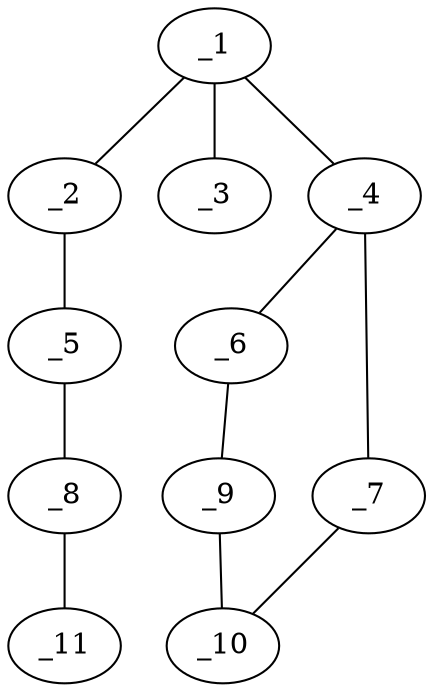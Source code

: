 graph molid150952 {
	_1	 [charge=0,
		chem=4,
		symbol="N  ",
		x="2.866",
		y="0.0194"];
	_2	 [charge=0,
		chem=1,
		symbol="C  ",
		x="3.7321",
		y="0.5194"];
	_1 -- _2	 [valence=1];
	_3	 [charge=0,
		chem=1,
		symbol="C  ",
		x=2,
		y="0.5194"];
	_1 -- _3	 [valence=1];
	_4	 [charge=0,
		chem=1,
		symbol="C  ",
		x="2.866",
		y="-0.9806"];
	_1 -- _4	 [valence=1];
	_5	 [charge=0,
		chem=1,
		symbol="C  ",
		x="3.7321",
		y="1.5194"];
	_2 -- _5	 [valence=1];
	_6	 [charge=0,
		chem=1,
		symbol="C  ",
		x="2.057",
		y="-1.5684"];
	_4 -- _6	 [valence=1];
	_7	 [charge=0,
		chem=1,
		symbol="C  ",
		x="3.675",
		y="-1.5684"];
	_4 -- _7	 [valence=2];
	_8	 [charge=0,
		chem=1,
		symbol="C  ",
		x="4.5981",
		y="2.0194"];
	_5 -- _8	 [valence=1];
	_9	 [charge=0,
		chem=1,
		symbol="C  ",
		x="2.366",
		y="-2.5194"];
	_6 -- _9	 [valence=1];
	_10	 [charge=0,
		chem=1,
		symbol="C  ",
		x="3.366",
		y="-2.5194"];
	_7 -- _10	 [valence=1];
	_11	 [charge=0,
		chem=4,
		symbol="N  ",
		x="5.4641",
		y="2.5194"];
	_8 -- _11	 [valence=3];
	_9 -- _10	 [valence=1];
}
